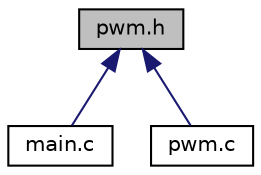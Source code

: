 digraph "pwm.h"
{
 // LATEX_PDF_SIZE
  edge [fontname="Helvetica",fontsize="10",labelfontname="Helvetica",labelfontsize="10"];
  node [fontname="Helvetica",fontsize="10",shape=record];
  Node1 [label="pwm.h",height=0.2,width=0.4,color="black", fillcolor="grey75", style="filled", fontcolor="black",tooltip="PWM control interface for Smart Home Heater."];
  Node1 -> Node2 [dir="back",color="midnightblue",fontsize="10",style="solid",fontname="Helvetica"];
  Node2 [label="main.c",height=0.2,width=0.4,color="black", fillcolor="white", style="filled",URL="$main_8c.html",tooltip=" "];
  Node1 -> Node3 [dir="back",color="midnightblue",fontsize="10",style="solid",fontname="Helvetica"];
  Node3 [label="pwm.c",height=0.2,width=0.4,color="black", fillcolor="white", style="filled",URL="$pwm_8c.html",tooltip=" "];
}

